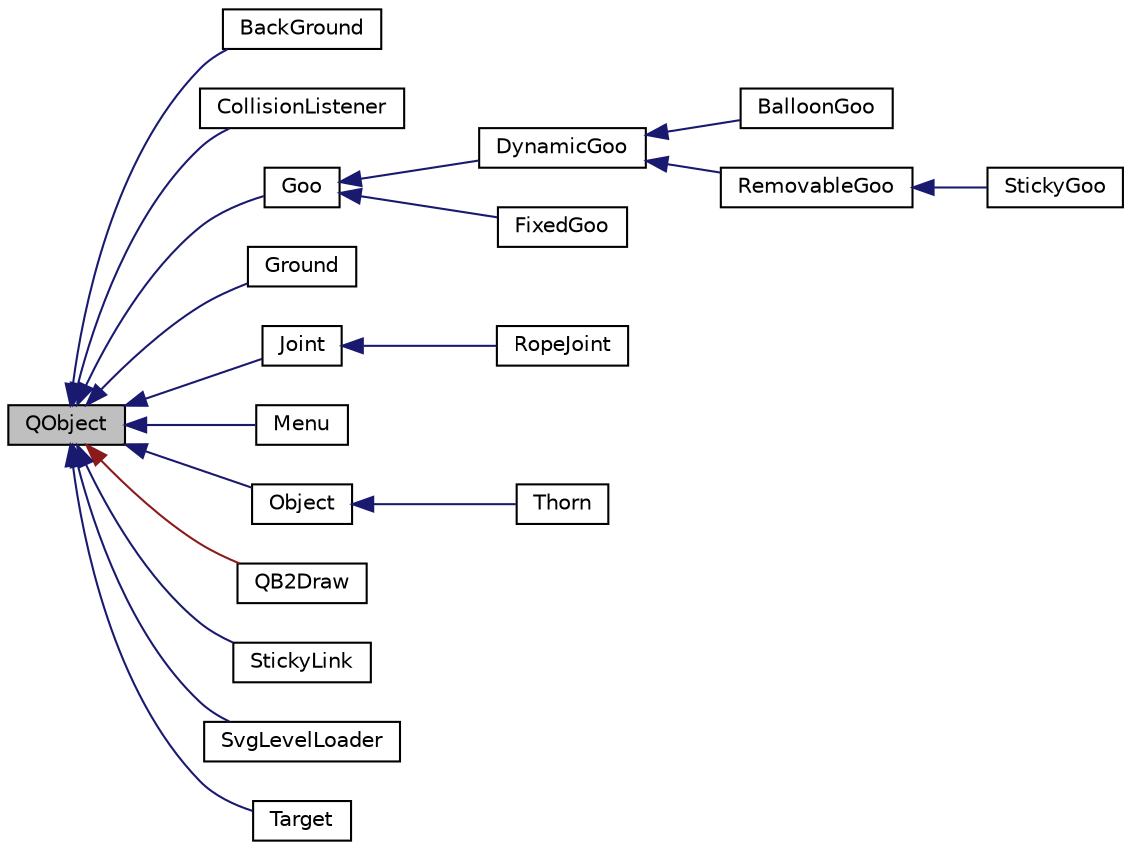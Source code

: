 digraph G
{
  edge [fontname="Helvetica",fontsize="10",labelfontname="Helvetica",labelfontsize="10"];
  node [fontname="Helvetica",fontsize="10",shape=record];
  rankdir="LR";
  Node1 [label="QObject",height=0.2,width=0.4,color="black", fillcolor="grey75", style="filled" fontcolor="black"];
  Node1 -> Node2 [dir="back",color="midnightblue",fontsize="10",style="solid",fontname="Helvetica"];
  Node2 [label="BackGround",height=0.2,width=0.4,color="black", fillcolor="white", style="filled",URL="$classBackGround.html"];
  Node1 -> Node3 [dir="back",color="midnightblue",fontsize="10",style="solid",fontname="Helvetica"];
  Node3 [label="CollisionListener",height=0.2,width=0.4,color="black", fillcolor="white", style="filled",URL="$classCollisionListener.html"];
  Node1 -> Node4 [dir="back",color="midnightblue",fontsize="10",style="solid",fontname="Helvetica"];
  Node4 [label="Goo",height=0.2,width=0.4,color="black", fillcolor="white", style="filled",URL="$classGoo.html"];
  Node4 -> Node5 [dir="back",color="midnightblue",fontsize="10",style="solid",fontname="Helvetica"];
  Node5 [label="DynamicGoo",height=0.2,width=0.4,color="black", fillcolor="white", style="filled",URL="$classDynamicGoo.html"];
  Node5 -> Node6 [dir="back",color="midnightblue",fontsize="10",style="solid",fontname="Helvetica"];
  Node6 [label="BalloonGoo",height=0.2,width=0.4,color="black", fillcolor="white", style="filled",URL="$classBalloonGoo.html"];
  Node5 -> Node7 [dir="back",color="midnightblue",fontsize="10",style="solid",fontname="Helvetica"];
  Node7 [label="RemovableGoo",height=0.2,width=0.4,color="black", fillcolor="white", style="filled",URL="$classRemovableGoo.html"];
  Node7 -> Node8 [dir="back",color="midnightblue",fontsize="10",style="solid",fontname="Helvetica"];
  Node8 [label="StickyGoo",height=0.2,width=0.4,color="black", fillcolor="white", style="filled",URL="$classStickyGoo.html"];
  Node4 -> Node9 [dir="back",color="midnightblue",fontsize="10",style="solid",fontname="Helvetica"];
  Node9 [label="FixedGoo",height=0.2,width=0.4,color="black", fillcolor="white", style="filled",URL="$classFixedGoo.html"];
  Node1 -> Node10 [dir="back",color="midnightblue",fontsize="10",style="solid",fontname="Helvetica"];
  Node10 [label="Ground",height=0.2,width=0.4,color="black", fillcolor="white", style="filled",URL="$classGround.html"];
  Node1 -> Node11 [dir="back",color="midnightblue",fontsize="10",style="solid",fontname="Helvetica"];
  Node11 [label="Joint",height=0.2,width=0.4,color="black", fillcolor="white", style="filled",URL="$classJoint.html"];
  Node11 -> Node12 [dir="back",color="midnightblue",fontsize="10",style="solid",fontname="Helvetica"];
  Node12 [label="RopeJoint",height=0.2,width=0.4,color="black", fillcolor="white", style="filled",URL="$classRopeJoint.html"];
  Node1 -> Node13 [dir="back",color="midnightblue",fontsize="10",style="solid",fontname="Helvetica"];
  Node13 [label="Menu",height=0.2,width=0.4,color="black", fillcolor="white", style="filled",URL="$classMenu.html",tooltip="The class &#39;menu&#39; draws the game menu reading the entries in menu.index file located in &#39;resources&#39; fo..."];
  Node1 -> Node14 [dir="back",color="midnightblue",fontsize="10",style="solid",fontname="Helvetica"];
  Node14 [label="Object",height=0.2,width=0.4,color="black", fillcolor="white", style="filled",URL="$classObject.html"];
  Node14 -> Node15 [dir="back",color="midnightblue",fontsize="10",style="solid",fontname="Helvetica"];
  Node15 [label="Thorn",height=0.2,width=0.4,color="black", fillcolor="white", style="filled",URL="$classThorn.html"];
  Node1 -> Node16 [dir="back",color="firebrick4",fontsize="10",style="solid",fontname="Helvetica"];
  Node16 [label="QB2Draw",height=0.2,width=0.4,color="black", fillcolor="white", style="filled",URL="$classQB2Draw.html"];
  Node1 -> Node17 [dir="back",color="midnightblue",fontsize="10",style="solid",fontname="Helvetica"];
  Node17 [label="StickyLink",height=0.2,width=0.4,color="black", fillcolor="white", style="filled",URL="$classStickyLink.html"];
  Node1 -> Node18 [dir="back",color="midnightblue",fontsize="10",style="solid",fontname="Helvetica"];
  Node18 [label="SvgLevelLoader",height=0.2,width=0.4,color="black", fillcolor="white", style="filled",URL="$classSvgLevelLoader.html"];
  Node1 -> Node19 [dir="back",color="midnightblue",fontsize="10",style="solid",fontname="Helvetica"];
  Node19 [label="Target",height=0.2,width=0.4,color="black", fillcolor="white", style="filled",URL="$classTarget.html"];
}
